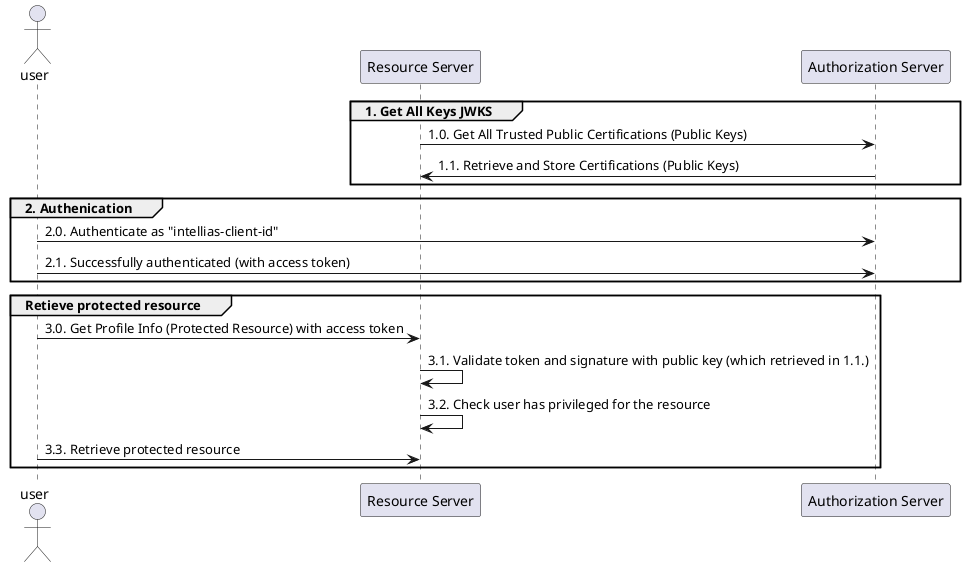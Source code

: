 @startuml

actor user as user
participant resource as "Resource Server"
participant auth as "Authorization Server"

group 1. Get All Keys JWKS
resource -> auth: 1.0. Get All Trusted Public Certifications (Public Keys)
resource <- auth: 1.1. Retrieve and Store Certifications (Public Keys)
end group

group 2. Authenication
user -> auth: 2.0. Authenticate as "intellias-client-id"
auth <- user: 2.1. Successfully authenticated (with access token)
end

group Retieve protected resource
user -> resource: 3.0. Get Profile Info (Protected Resource) with access token
resource -> resource: 3.1. Validate token and signature with public key (which retrieved in 1.1.)
resource -> resource: 3.2. Check user has privileged for the resource
resource <- user: 3.3. Retrieve protected resource
end group

@enduml